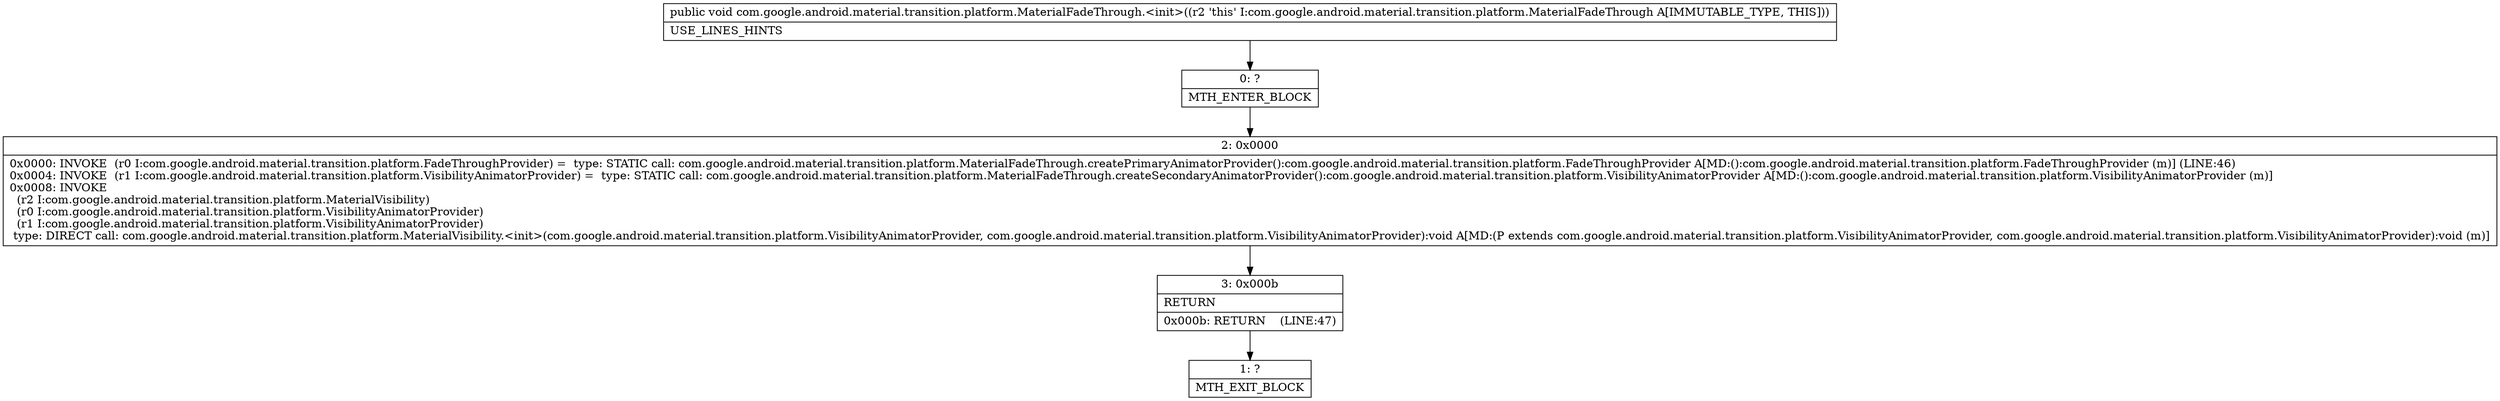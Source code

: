 digraph "CFG forcom.google.android.material.transition.platform.MaterialFadeThrough.\<init\>()V" {
Node_0 [shape=record,label="{0\:\ ?|MTH_ENTER_BLOCK\l}"];
Node_2 [shape=record,label="{2\:\ 0x0000|0x0000: INVOKE  (r0 I:com.google.android.material.transition.platform.FadeThroughProvider) =  type: STATIC call: com.google.android.material.transition.platform.MaterialFadeThrough.createPrimaryAnimatorProvider():com.google.android.material.transition.platform.FadeThroughProvider A[MD:():com.google.android.material.transition.platform.FadeThroughProvider (m)] (LINE:46)\l0x0004: INVOKE  (r1 I:com.google.android.material.transition.platform.VisibilityAnimatorProvider) =  type: STATIC call: com.google.android.material.transition.platform.MaterialFadeThrough.createSecondaryAnimatorProvider():com.google.android.material.transition.platform.VisibilityAnimatorProvider A[MD:():com.google.android.material.transition.platform.VisibilityAnimatorProvider (m)]\l0x0008: INVOKE  \l  (r2 I:com.google.android.material.transition.platform.MaterialVisibility)\l  (r0 I:com.google.android.material.transition.platform.VisibilityAnimatorProvider)\l  (r1 I:com.google.android.material.transition.platform.VisibilityAnimatorProvider)\l type: DIRECT call: com.google.android.material.transition.platform.MaterialVisibility.\<init\>(com.google.android.material.transition.platform.VisibilityAnimatorProvider, com.google.android.material.transition.platform.VisibilityAnimatorProvider):void A[MD:(P extends com.google.android.material.transition.platform.VisibilityAnimatorProvider, com.google.android.material.transition.platform.VisibilityAnimatorProvider):void (m)]\l}"];
Node_3 [shape=record,label="{3\:\ 0x000b|RETURN\l|0x000b: RETURN    (LINE:47)\l}"];
Node_1 [shape=record,label="{1\:\ ?|MTH_EXIT_BLOCK\l}"];
MethodNode[shape=record,label="{public void com.google.android.material.transition.platform.MaterialFadeThrough.\<init\>((r2 'this' I:com.google.android.material.transition.platform.MaterialFadeThrough A[IMMUTABLE_TYPE, THIS]))  | USE_LINES_HINTS\l}"];
MethodNode -> Node_0;Node_0 -> Node_2;
Node_2 -> Node_3;
Node_3 -> Node_1;
}

